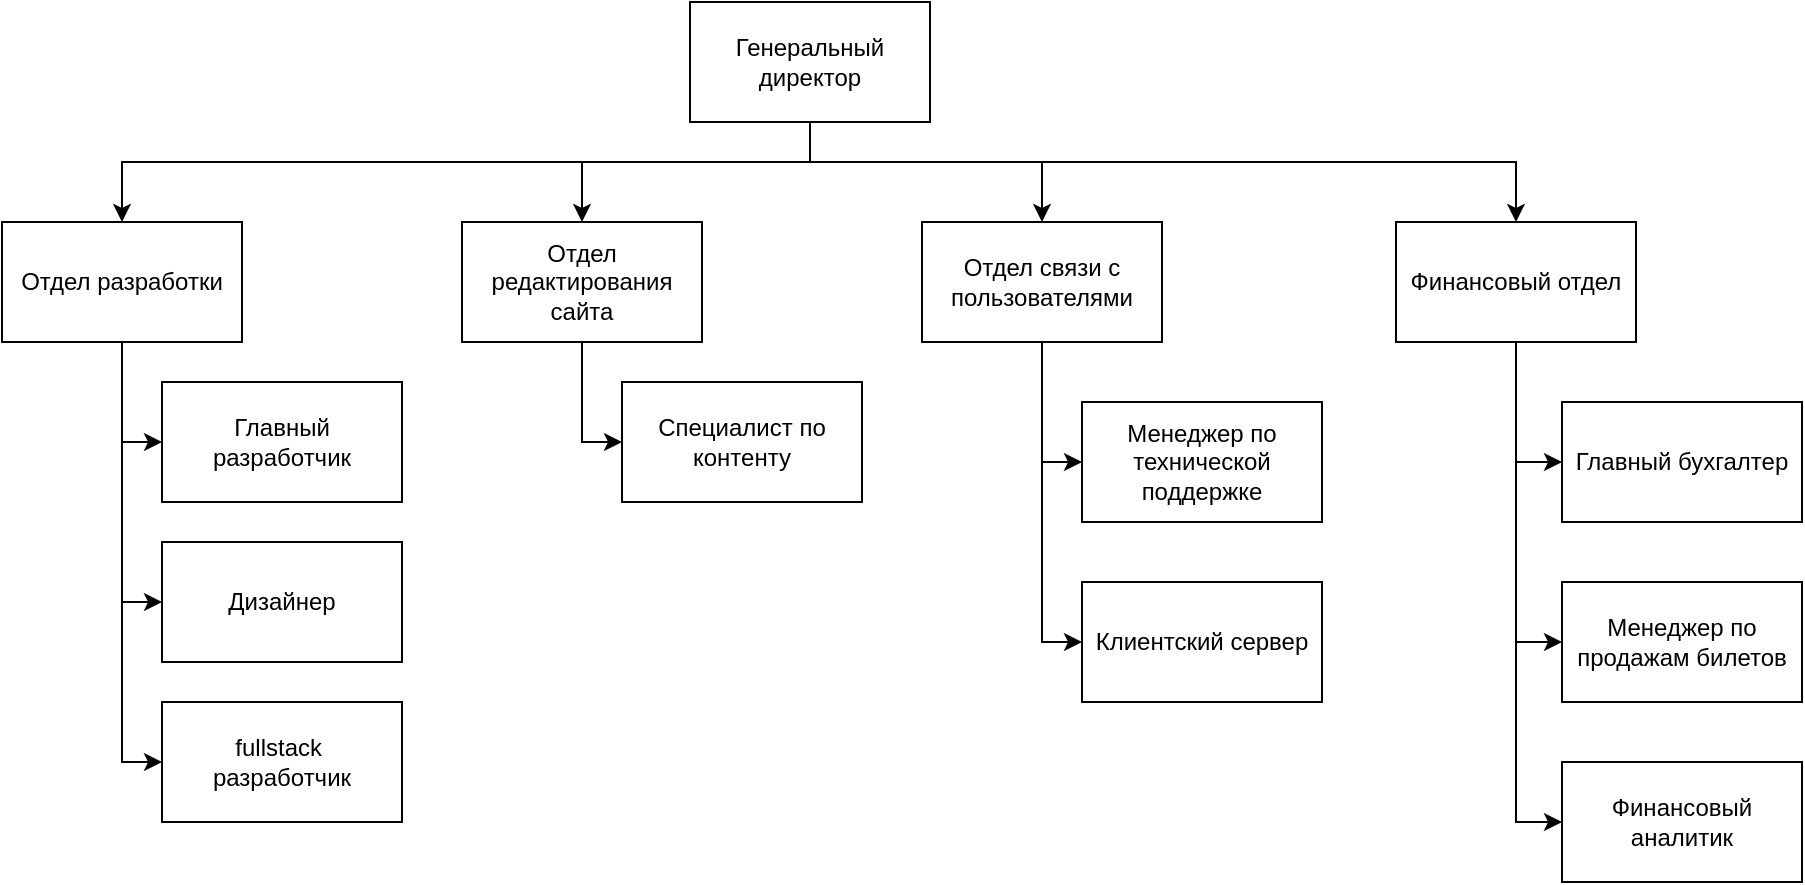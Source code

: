 <mxfile version="24.4.9" type="device">
  <diagram name="Страница — 1" id="P8-OnQYxKXA9JFsqhebJ">
    <mxGraphModel dx="1386" dy="801" grid="1" gridSize="10" guides="1" tooltips="1" connect="1" arrows="1" fold="1" page="1" pageScale="1" pageWidth="827" pageHeight="1169" math="0" shadow="0">
      <root>
        <mxCell id="0" />
        <mxCell id="1" parent="0" />
        <mxCell id="7HSiE4q3ehQyZj8_Og4V-10" style="edgeStyle=orthogonalEdgeStyle;rounded=0;orthogonalLoop=1;jettySize=auto;html=1;entryX=0.5;entryY=0;entryDx=0;entryDy=0;" edge="1" parent="1" source="kgwTF1Z8K2sDrXsC9bys-1" target="kgwTF1Z8K2sDrXsC9bys-5">
          <mxGeometry relative="1" as="geometry">
            <Array as="points">
              <mxPoint x="414" y="100" />
              <mxPoint x="767" y="100" />
            </Array>
          </mxGeometry>
        </mxCell>
        <mxCell id="7HSiE4q3ehQyZj8_Og4V-11" style="edgeStyle=orthogonalEdgeStyle;rounded=0;orthogonalLoop=1;jettySize=auto;html=1;entryX=0.5;entryY=0;entryDx=0;entryDy=0;" edge="1" parent="1" source="kgwTF1Z8K2sDrXsC9bys-1" target="kgwTF1Z8K2sDrXsC9bys-4">
          <mxGeometry relative="1" as="geometry">
            <Array as="points">
              <mxPoint x="414" y="100" />
              <mxPoint x="530" y="100" />
            </Array>
          </mxGeometry>
        </mxCell>
        <mxCell id="7HSiE4q3ehQyZj8_Og4V-12" style="edgeStyle=orthogonalEdgeStyle;rounded=0;orthogonalLoop=1;jettySize=auto;html=1;" edge="1" parent="1" source="kgwTF1Z8K2sDrXsC9bys-1" target="kgwTF1Z8K2sDrXsC9bys-2">
          <mxGeometry relative="1" as="geometry">
            <Array as="points">
              <mxPoint x="414" y="100" />
              <mxPoint x="70" y="100" />
            </Array>
          </mxGeometry>
        </mxCell>
        <mxCell id="7HSiE4q3ehQyZj8_Og4V-13" style="edgeStyle=orthogonalEdgeStyle;rounded=0;orthogonalLoop=1;jettySize=auto;html=1;entryX=0.5;entryY=0;entryDx=0;entryDy=0;" edge="1" parent="1" source="kgwTF1Z8K2sDrXsC9bys-1" target="kgwTF1Z8K2sDrXsC9bys-3">
          <mxGeometry relative="1" as="geometry">
            <Array as="points">
              <mxPoint x="414" y="100" />
              <mxPoint x="300" y="100" />
            </Array>
          </mxGeometry>
        </mxCell>
        <mxCell id="kgwTF1Z8K2sDrXsC9bys-1" value="Генеральный директор" style="rounded=0;whiteSpace=wrap;html=1;" parent="1" vertex="1">
          <mxGeometry x="354" y="20" width="120" height="60" as="geometry" />
        </mxCell>
        <mxCell id="7HSiE4q3ehQyZj8_Og4V-14" style="edgeStyle=orthogonalEdgeStyle;rounded=0;orthogonalLoop=1;jettySize=auto;html=1;entryX=0;entryY=0.5;entryDx=0;entryDy=0;" edge="1" parent="1" source="kgwTF1Z8K2sDrXsC9bys-2" target="7HSiE4q3ehQyZj8_Og4V-5">
          <mxGeometry relative="1" as="geometry" />
        </mxCell>
        <mxCell id="7HSiE4q3ehQyZj8_Og4V-15" style="edgeStyle=orthogonalEdgeStyle;rounded=0;orthogonalLoop=1;jettySize=auto;html=1;entryX=0;entryY=0.5;entryDx=0;entryDy=0;" edge="1" parent="1" source="kgwTF1Z8K2sDrXsC9bys-2" target="7HSiE4q3ehQyZj8_Og4V-6">
          <mxGeometry relative="1" as="geometry" />
        </mxCell>
        <mxCell id="7HSiE4q3ehQyZj8_Og4V-16" style="edgeStyle=orthogonalEdgeStyle;rounded=0;orthogonalLoop=1;jettySize=auto;html=1;entryX=0;entryY=0.5;entryDx=0;entryDy=0;" edge="1" parent="1" source="kgwTF1Z8K2sDrXsC9bys-2" target="7HSiE4q3ehQyZj8_Og4V-7">
          <mxGeometry relative="1" as="geometry" />
        </mxCell>
        <mxCell id="kgwTF1Z8K2sDrXsC9bys-2" value="Отдел разработки" style="rounded=0;whiteSpace=wrap;html=1;" parent="1" vertex="1">
          <mxGeometry x="10" y="130" width="120" height="60" as="geometry" />
        </mxCell>
        <mxCell id="7HSiE4q3ehQyZj8_Og4V-17" style="edgeStyle=orthogonalEdgeStyle;rounded=0;orthogonalLoop=1;jettySize=auto;html=1;entryX=0;entryY=0.5;entryDx=0;entryDy=0;" edge="1" parent="1" source="kgwTF1Z8K2sDrXsC9bys-3" target="7HSiE4q3ehQyZj8_Og4V-9">
          <mxGeometry relative="1" as="geometry" />
        </mxCell>
        <mxCell id="kgwTF1Z8K2sDrXsC9bys-3" value="Отдел редактирования сайта" style="rounded=0;whiteSpace=wrap;html=1;" parent="1" vertex="1">
          <mxGeometry x="240" y="130" width="120" height="60" as="geometry" />
        </mxCell>
        <mxCell id="7HSiE4q3ehQyZj8_Og4V-18" style="edgeStyle=orthogonalEdgeStyle;rounded=0;orthogonalLoop=1;jettySize=auto;html=1;entryX=0;entryY=0.5;entryDx=0;entryDy=0;" edge="1" parent="1" source="kgwTF1Z8K2sDrXsC9bys-4" target="7HSiE4q3ehQyZj8_Og4V-8">
          <mxGeometry relative="1" as="geometry" />
        </mxCell>
        <mxCell id="7HSiE4q3ehQyZj8_Og4V-19" style="edgeStyle=orthogonalEdgeStyle;rounded=0;orthogonalLoop=1;jettySize=auto;html=1;entryX=0;entryY=0.5;entryDx=0;entryDy=0;" edge="1" parent="1" source="kgwTF1Z8K2sDrXsC9bys-4" target="7HSiE4q3ehQyZj8_Og4V-1">
          <mxGeometry relative="1" as="geometry" />
        </mxCell>
        <mxCell id="kgwTF1Z8K2sDrXsC9bys-4" value="Отдел связи с пользователями" style="rounded=0;whiteSpace=wrap;html=1;" parent="1" vertex="1">
          <mxGeometry x="470" y="130" width="120" height="60" as="geometry" />
        </mxCell>
        <mxCell id="7HSiE4q3ehQyZj8_Og4V-20" style="edgeStyle=orthogonalEdgeStyle;rounded=0;orthogonalLoop=1;jettySize=auto;html=1;entryX=0;entryY=0.5;entryDx=0;entryDy=0;" edge="1" parent="1" source="kgwTF1Z8K2sDrXsC9bys-5" target="7HSiE4q3ehQyZj8_Og4V-4">
          <mxGeometry relative="1" as="geometry" />
        </mxCell>
        <mxCell id="7HSiE4q3ehQyZj8_Og4V-21" style="edgeStyle=orthogonalEdgeStyle;rounded=0;orthogonalLoop=1;jettySize=auto;html=1;entryX=0;entryY=0.5;entryDx=0;entryDy=0;" edge="1" parent="1" source="kgwTF1Z8K2sDrXsC9bys-5" target="7HSiE4q3ehQyZj8_Og4V-2">
          <mxGeometry relative="1" as="geometry" />
        </mxCell>
        <mxCell id="7HSiE4q3ehQyZj8_Og4V-22" style="edgeStyle=orthogonalEdgeStyle;rounded=0;orthogonalLoop=1;jettySize=auto;html=1;entryX=0;entryY=0.5;entryDx=0;entryDy=0;" edge="1" parent="1" source="kgwTF1Z8K2sDrXsC9bys-5" target="7HSiE4q3ehQyZj8_Og4V-3">
          <mxGeometry relative="1" as="geometry" />
        </mxCell>
        <mxCell id="kgwTF1Z8K2sDrXsC9bys-5" value="Финансовый отдел" style="rounded=0;whiteSpace=wrap;html=1;" parent="1" vertex="1">
          <mxGeometry x="707" y="130" width="120" height="60" as="geometry" />
        </mxCell>
        <mxCell id="7HSiE4q3ehQyZj8_Og4V-1" value="Клиентский сервер" style="rounded=0;whiteSpace=wrap;html=1;" vertex="1" parent="1">
          <mxGeometry x="550" y="310" width="120" height="60" as="geometry" />
        </mxCell>
        <mxCell id="7HSiE4q3ehQyZj8_Og4V-2" value="Менеджер по продажам билетов" style="rounded=0;whiteSpace=wrap;html=1;" vertex="1" parent="1">
          <mxGeometry x="790" y="310" width="120" height="60" as="geometry" />
        </mxCell>
        <mxCell id="7HSiE4q3ehQyZj8_Og4V-3" value="Финансовый аналитик" style="rounded=0;whiteSpace=wrap;html=1;" vertex="1" parent="1">
          <mxGeometry x="790" y="400" width="120" height="60" as="geometry" />
        </mxCell>
        <mxCell id="7HSiE4q3ehQyZj8_Og4V-4" value="Главный бухгалтер" style="rounded=0;whiteSpace=wrap;html=1;" vertex="1" parent="1">
          <mxGeometry x="790" y="220" width="120" height="60" as="geometry" />
        </mxCell>
        <mxCell id="7HSiE4q3ehQyZj8_Og4V-5" value="Главный разработчик" style="rounded=0;whiteSpace=wrap;html=1;" vertex="1" parent="1">
          <mxGeometry x="90" y="210" width="120" height="60" as="geometry" />
        </mxCell>
        <mxCell id="7HSiE4q3ehQyZj8_Og4V-6" value="Дизайнер" style="rounded=0;whiteSpace=wrap;html=1;" vertex="1" parent="1">
          <mxGeometry x="90" y="290" width="120" height="60" as="geometry" />
        </mxCell>
        <mxCell id="7HSiE4q3ehQyZj8_Og4V-7" value="fullstack&amp;nbsp;&lt;div&gt;разработчик&lt;/div&gt;" style="rounded=0;whiteSpace=wrap;html=1;" vertex="1" parent="1">
          <mxGeometry x="90" y="370" width="120" height="60" as="geometry" />
        </mxCell>
        <mxCell id="7HSiE4q3ehQyZj8_Og4V-8" value="Менеджер по технической поддержке" style="rounded=0;whiteSpace=wrap;html=1;" vertex="1" parent="1">
          <mxGeometry x="550" y="220" width="120" height="60" as="geometry" />
        </mxCell>
        <mxCell id="7HSiE4q3ehQyZj8_Og4V-9" value="Специалист по контенту" style="rounded=0;whiteSpace=wrap;html=1;" vertex="1" parent="1">
          <mxGeometry x="320" y="210" width="120" height="60" as="geometry" />
        </mxCell>
      </root>
    </mxGraphModel>
  </diagram>
</mxfile>
